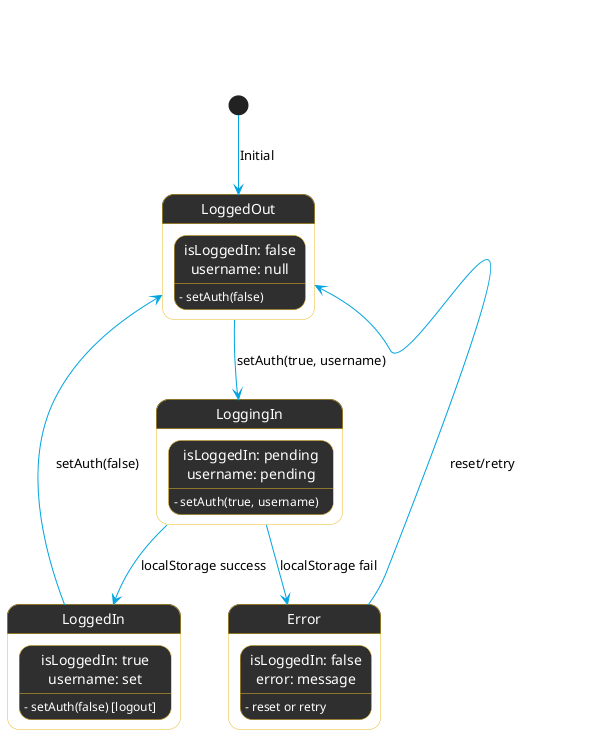 @startuml
skinparam monochrome false
skinparam state {
    BackgroundColor #2f2f2f
    BorderColor #e8b923
    ArrowColor #00a3e0
    FontColor #d4a017  // Gold text for readability
}

[*] --> LoggedOut : Initial

state LoggedOut {
  state "isLoggedIn: false\nusername: null" as LOState
  LOState : - setAuth(false)
}

state LoggingIn {
  state "isLoggedIn: pending\nusername: pending" as LIState
  LIState : - setAuth(true, username)
}

state LoggedIn {
  state "isLoggedIn: true\nusername: set" as LInState
  LInState : - setAuth(false) [logout]
}

state Error {
  state "isLoggedIn: false\nerror: message" as EState
  EState : - reset or retry
}

LoggedOut --> LoggingIn : setAuth(true, username)
LoggingIn --> LoggedIn : localStorage success
LoggingIn --> Error : localStorage fail
LoggedIn --> LoggedOut : setAuth(false)
Error --> LoggedOut : reset/retry

@enduml
